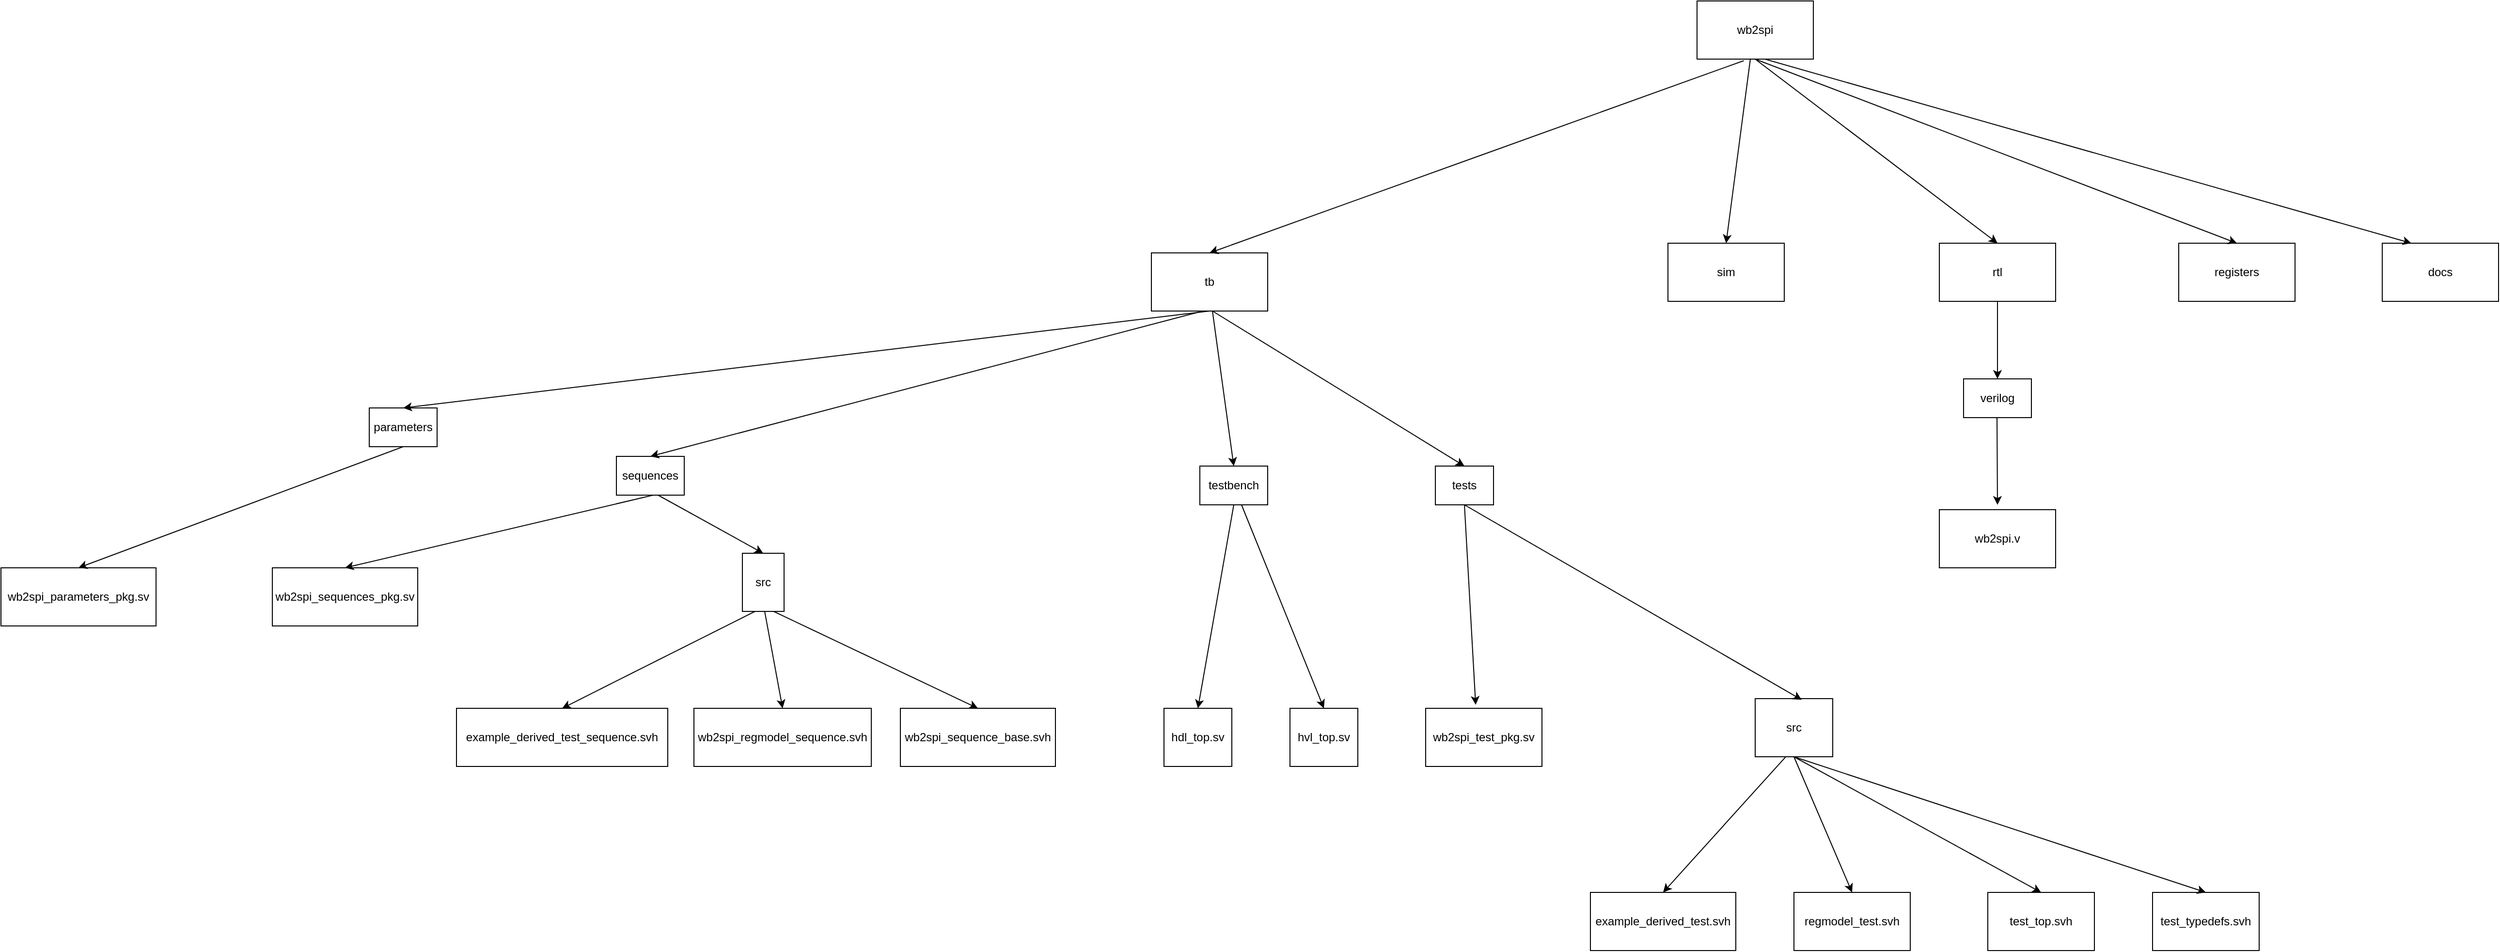 <mxfile version="14.1.2" type="github">
  <diagram id="NrW_GsyR382BeeEDKsCB" name="第 1 页">
    <mxGraphModel dx="2692" dy="1749" grid="1" gridSize="10" guides="1" tooltips="1" connect="1" arrows="1" fold="1" page="1" pageScale="1" pageWidth="827" pageHeight="1169" math="0" shadow="0">
      <root>
        <mxCell id="0" />
        <mxCell id="1" parent="0" />
        <mxCell id="yj3TOyIEOkWwaIAgIjnc-1" value="wb2spi" style="rounded=0;whiteSpace=wrap;html=1;" vertex="1" parent="1">
          <mxGeometry x="330" y="-10" width="120" height="60" as="geometry" />
        </mxCell>
        <mxCell id="yj3TOyIEOkWwaIAgIjnc-2" value="sim" style="rounded=0;whiteSpace=wrap;html=1;" vertex="1" parent="1">
          <mxGeometry x="300" y="240" width="120" height="60" as="geometry" />
        </mxCell>
        <mxCell id="yj3TOyIEOkWwaIAgIjnc-3" value="rtl" style="rounded=0;whiteSpace=wrap;html=1;" vertex="1" parent="1">
          <mxGeometry x="580" y="240" width="120" height="60" as="geometry" />
        </mxCell>
        <mxCell id="yj3TOyIEOkWwaIAgIjnc-4" value="registers" style="rounded=0;whiteSpace=wrap;html=1;" vertex="1" parent="1">
          <mxGeometry x="827" y="240" width="120" height="60" as="geometry" />
        </mxCell>
        <mxCell id="yj3TOyIEOkWwaIAgIjnc-5" value="docs" style="rounded=0;whiteSpace=wrap;html=1;" vertex="1" parent="1">
          <mxGeometry x="1037" y="240" width="120" height="60" as="geometry" />
        </mxCell>
        <mxCell id="yj3TOyIEOkWwaIAgIjnc-7" value="tb" style="rounded=0;whiteSpace=wrap;html=1;" vertex="1" parent="1">
          <mxGeometry x="-233" y="250" width="120" height="60" as="geometry" />
        </mxCell>
        <mxCell id="yj3TOyIEOkWwaIAgIjnc-8" value="parameters" style="rounded=0;whiteSpace=wrap;html=1;" vertex="1" parent="1">
          <mxGeometry x="-1040" y="410" width="70" height="40" as="geometry" />
        </mxCell>
        <mxCell id="yj3TOyIEOkWwaIAgIjnc-9" value="sequences" style="rounded=0;whiteSpace=wrap;html=1;" vertex="1" parent="1">
          <mxGeometry x="-785" y="460" width="70" height="40" as="geometry" />
        </mxCell>
        <mxCell id="yj3TOyIEOkWwaIAgIjnc-10" value="testbench" style="rounded=0;whiteSpace=wrap;html=1;" vertex="1" parent="1">
          <mxGeometry x="-183" y="470" width="70" height="40" as="geometry" />
        </mxCell>
        <mxCell id="yj3TOyIEOkWwaIAgIjnc-13" value="tests" style="rounded=0;whiteSpace=wrap;html=1;" vertex="1" parent="1">
          <mxGeometry x="60" y="470" width="60" height="40" as="geometry" />
        </mxCell>
        <mxCell id="yj3TOyIEOkWwaIAgIjnc-14" value="verilog" style="rounded=0;whiteSpace=wrap;html=1;" vertex="1" parent="1">
          <mxGeometry x="605" y="380" width="70" height="40" as="geometry" />
        </mxCell>
        <mxCell id="yj3TOyIEOkWwaIAgIjnc-15" value="wb2spi.v" style="rounded=0;whiteSpace=wrap;html=1;" vertex="1" parent="1">
          <mxGeometry x="580" y="515" width="120" height="60" as="geometry" />
        </mxCell>
        <mxCell id="yj3TOyIEOkWwaIAgIjnc-16" value="wb2spi_parameters_pkg.sv" style="rounded=0;whiteSpace=wrap;html=1;" vertex="1" parent="1">
          <mxGeometry x="-1420" y="575" width="160" height="60" as="geometry" />
        </mxCell>
        <mxCell id="yj3TOyIEOkWwaIAgIjnc-17" value="wb2spi_sequences_pkg.sv" style="rounded=0;whiteSpace=wrap;html=1;" vertex="1" parent="1">
          <mxGeometry x="-1140" y="575" width="150" height="60" as="geometry" />
        </mxCell>
        <mxCell id="yj3TOyIEOkWwaIAgIjnc-18" value="src" style="rounded=0;whiteSpace=wrap;html=1;" vertex="1" parent="1">
          <mxGeometry x="-655" y="560" width="43" height="60" as="geometry" />
        </mxCell>
        <mxCell id="yj3TOyIEOkWwaIAgIjnc-19" value="example_derived_test_sequence.svh" style="rounded=0;whiteSpace=wrap;html=1;" vertex="1" parent="1">
          <mxGeometry x="-950" y="720" width="218" height="60" as="geometry" />
        </mxCell>
        <mxCell id="yj3TOyIEOkWwaIAgIjnc-20" value="wb2spi_regmodel_sequence.svh" style="rounded=0;whiteSpace=wrap;html=1;" vertex="1" parent="1">
          <mxGeometry x="-705" y="720" width="183" height="60" as="geometry" />
        </mxCell>
        <mxCell id="yj3TOyIEOkWwaIAgIjnc-21" value="wb2spi_sequence_base.svh" style="rounded=0;whiteSpace=wrap;html=1;" vertex="1" parent="1">
          <mxGeometry x="-492" y="720" width="160" height="60" as="geometry" />
        </mxCell>
        <mxCell id="yj3TOyIEOkWwaIAgIjnc-22" value="" style="endArrow=classic;html=1;" edge="1" parent="1">
          <mxGeometry width="50" height="50" relative="1" as="geometry">
            <mxPoint x="-890" y="680" as="sourcePoint" />
            <mxPoint x="-890" y="680" as="targetPoint" />
          </mxGeometry>
        </mxCell>
        <mxCell id="yj3TOyIEOkWwaIAgIjnc-23" value="" style="endArrow=classic;html=1;entryX=0.5;entryY=0;entryDx=0;entryDy=0;exitX=0.5;exitY=1;exitDx=0;exitDy=0;" edge="1" parent="1" source="yj3TOyIEOkWwaIAgIjnc-8" target="yj3TOyIEOkWwaIAgIjnc-16">
          <mxGeometry width="50" height="50" relative="1" as="geometry">
            <mxPoint x="-1000" y="470" as="sourcePoint" />
            <mxPoint x="-950" y="420" as="targetPoint" />
          </mxGeometry>
        </mxCell>
        <mxCell id="yj3TOyIEOkWwaIAgIjnc-24" value="" style="endArrow=classic;html=1;entryX=0.5;entryY=0;entryDx=0;entryDy=0;" edge="1" parent="1" target="yj3TOyIEOkWwaIAgIjnc-17">
          <mxGeometry width="50" height="50" relative="1" as="geometry">
            <mxPoint x="-747" y="500" as="sourcePoint" />
            <mxPoint x="-767" y="560" as="targetPoint" />
          </mxGeometry>
        </mxCell>
        <mxCell id="yj3TOyIEOkWwaIAgIjnc-25" value="" style="endArrow=classic;html=1;entryX=0.5;entryY=0;entryDx=0;entryDy=0;" edge="1" parent="1" target="yj3TOyIEOkWwaIAgIjnc-18">
          <mxGeometry width="50" height="50" relative="1" as="geometry">
            <mxPoint x="-742" y="500" as="sourcePoint" />
            <mxPoint x="-722" y="560" as="targetPoint" />
          </mxGeometry>
        </mxCell>
        <mxCell id="yj3TOyIEOkWwaIAgIjnc-26" value="" style="endArrow=classic;html=1;entryX=0.5;entryY=0;entryDx=0;entryDy=0;" edge="1" parent="1" target="yj3TOyIEOkWwaIAgIjnc-19">
          <mxGeometry width="50" height="50" relative="1" as="geometry">
            <mxPoint x="-642" y="620" as="sourcePoint" />
            <mxPoint x="-672" y="670" as="targetPoint" />
          </mxGeometry>
        </mxCell>
        <mxCell id="yj3TOyIEOkWwaIAgIjnc-27" value="" style="endArrow=classic;html=1;entryX=0.5;entryY=0;entryDx=0;entryDy=0;" edge="1" parent="1" target="yj3TOyIEOkWwaIAgIjnc-20">
          <mxGeometry width="50" height="50" relative="1" as="geometry">
            <mxPoint x="-632" y="620" as="sourcePoint" />
            <mxPoint x="-781" y="720" as="targetPoint" />
          </mxGeometry>
        </mxCell>
        <mxCell id="yj3TOyIEOkWwaIAgIjnc-28" value="" style="endArrow=classic;html=1;entryX=0.5;entryY=0;entryDx=0;entryDy=0;exitX=0.75;exitY=1;exitDx=0;exitDy=0;" edge="1" parent="1" source="yj3TOyIEOkWwaIAgIjnc-18" target="yj3TOyIEOkWwaIAgIjnc-21">
          <mxGeometry width="50" height="50" relative="1" as="geometry">
            <mxPoint x="-373" y="580" as="sourcePoint" />
            <mxPoint x="-522" y="680" as="targetPoint" />
          </mxGeometry>
        </mxCell>
        <mxCell id="yj3TOyIEOkWwaIAgIjnc-29" value="" style="endArrow=classic;html=1;entryX=0.5;entryY=0;entryDx=0;entryDy=0;exitX=0.5;exitY=1;exitDx=0;exitDy=0;" edge="1" parent="1" source="yj3TOyIEOkWwaIAgIjnc-7" target="yj3TOyIEOkWwaIAgIjnc-8">
          <mxGeometry width="50" height="50" relative="1" as="geometry">
            <mxPoint x="-400" y="310" as="sourcePoint" />
            <mxPoint x="-520" y="350" as="targetPoint" />
          </mxGeometry>
        </mxCell>
        <mxCell id="yj3TOyIEOkWwaIAgIjnc-30" value="" style="endArrow=classic;html=1;entryX=0.5;entryY=0;entryDx=0;entryDy=0;" edge="1" parent="1" target="yj3TOyIEOkWwaIAgIjnc-9">
          <mxGeometry width="50" height="50" relative="1" as="geometry">
            <mxPoint x="-180" y="310" as="sourcePoint" />
            <mxPoint x="-270" y="350" as="targetPoint" />
          </mxGeometry>
        </mxCell>
        <mxCell id="yj3TOyIEOkWwaIAgIjnc-31" value="" style="endArrow=classic;html=1;entryX=0.5;entryY=0;entryDx=0;entryDy=0;" edge="1" parent="1" target="yj3TOyIEOkWwaIAgIjnc-10">
          <mxGeometry width="50" height="50" relative="1" as="geometry">
            <mxPoint x="-170" y="310" as="sourcePoint" />
            <mxPoint x="-340" y="420" as="targetPoint" />
          </mxGeometry>
        </mxCell>
        <mxCell id="yj3TOyIEOkWwaIAgIjnc-32" value="" style="endArrow=classic;html=1;entryX=0.5;entryY=0;entryDx=0;entryDy=0;" edge="1" parent="1" target="yj3TOyIEOkWwaIAgIjnc-13">
          <mxGeometry width="50" height="50" relative="1" as="geometry">
            <mxPoint x="-170" y="310" as="sourcePoint" />
            <mxPoint x="-205" y="400" as="targetPoint" />
          </mxGeometry>
        </mxCell>
        <mxCell id="yj3TOyIEOkWwaIAgIjnc-33" value="" style="endArrow=classic;html=1;entryX=0.5;entryY=0;entryDx=0;entryDy=0;" edge="1" parent="1" target="yj3TOyIEOkWwaIAgIjnc-14">
          <mxGeometry width="50" height="50" relative="1" as="geometry">
            <mxPoint x="640" y="300" as="sourcePoint" />
            <mxPoint x="630" y="400" as="targetPoint" />
          </mxGeometry>
        </mxCell>
        <mxCell id="yj3TOyIEOkWwaIAgIjnc-34" value="" style="endArrow=classic;html=1;" edge="1" parent="1">
          <mxGeometry width="50" height="50" relative="1" as="geometry">
            <mxPoint x="639.5" y="420" as="sourcePoint" />
            <mxPoint x="640" y="510" as="targetPoint" />
          </mxGeometry>
        </mxCell>
        <mxCell id="yj3TOyIEOkWwaIAgIjnc-35" value="" style="endArrow=classic;html=1;entryX=0.5;entryY=0;entryDx=0;entryDy=0;exitX=0.402;exitY=1.027;exitDx=0;exitDy=0;exitPerimeter=0;" edge="1" parent="1" source="yj3TOyIEOkWwaIAgIjnc-1" target="yj3TOyIEOkWwaIAgIjnc-7">
          <mxGeometry width="50" height="50" relative="1" as="geometry">
            <mxPoint x="160" y="70" as="sourcePoint" />
            <mxPoint x="210" y="20" as="targetPoint" />
          </mxGeometry>
        </mxCell>
        <mxCell id="yj3TOyIEOkWwaIAgIjnc-36" value="" style="endArrow=classic;html=1;entryX=0.5;entryY=0;entryDx=0;entryDy=0;" edge="1" parent="1" target="yj3TOyIEOkWwaIAgIjnc-2">
          <mxGeometry width="50" height="50" relative="1" as="geometry">
            <mxPoint x="385" y="50" as="sourcePoint" />
            <mxPoint x="375" y="170" as="targetPoint" />
          </mxGeometry>
        </mxCell>
        <mxCell id="yj3TOyIEOkWwaIAgIjnc-37" value="" style="endArrow=classic;html=1;entryX=0.5;entryY=0;entryDx=0;entryDy=0;exitX=0.5;exitY=1;exitDx=0;exitDy=0;" edge="1" parent="1" source="yj3TOyIEOkWwaIAgIjnc-1" target="yj3TOyIEOkWwaIAgIjnc-3">
          <mxGeometry width="50" height="50" relative="1" as="geometry">
            <mxPoint x="395" y="60" as="sourcePoint" />
            <mxPoint x="100" y="260" as="targetPoint" />
          </mxGeometry>
        </mxCell>
        <mxCell id="yj3TOyIEOkWwaIAgIjnc-38" value="" style="endArrow=classic;html=1;entryX=0.5;entryY=0;entryDx=0;entryDy=0;" edge="1" parent="1" target="yj3TOyIEOkWwaIAgIjnc-4">
          <mxGeometry width="50" height="50" relative="1" as="geometry">
            <mxPoint x="390" y="50" as="sourcePoint" />
            <mxPoint x="350" y="260" as="targetPoint" />
          </mxGeometry>
        </mxCell>
        <mxCell id="yj3TOyIEOkWwaIAgIjnc-39" value="" style="endArrow=classic;html=1;entryX=0.25;entryY=0;entryDx=0;entryDy=0;" edge="1" parent="1" target="yj3TOyIEOkWwaIAgIjnc-5">
          <mxGeometry width="50" height="50" relative="1" as="geometry">
            <mxPoint x="400" y="50" as="sourcePoint" />
            <mxPoint x="360" y="270" as="targetPoint" />
          </mxGeometry>
        </mxCell>
        <mxCell id="yj3TOyIEOkWwaIAgIjnc-40" value="hdl_top.sv" style="rounded=0;whiteSpace=wrap;html=1;" vertex="1" parent="1">
          <mxGeometry x="-220" y="720" width="70" height="60" as="geometry" />
        </mxCell>
        <mxCell id="yj3TOyIEOkWwaIAgIjnc-41" value="hvl_top.sv" style="rounded=0;whiteSpace=wrap;html=1;" vertex="1" parent="1">
          <mxGeometry x="-90" y="720" width="70" height="60" as="geometry" />
        </mxCell>
        <mxCell id="yj3TOyIEOkWwaIAgIjnc-42" value="" style="endArrow=classic;html=1;entryX=0.5;entryY=0;entryDx=0;entryDy=0;exitX=0.5;exitY=1;exitDx=0;exitDy=0;" edge="1" parent="1" source="yj3TOyIEOkWwaIAgIjnc-10" target="yj3TOyIEOkWwaIAgIjnc-40">
          <mxGeometry width="50" height="50" relative="1" as="geometry">
            <mxPoint x="-170" y="620" as="sourcePoint" />
            <mxPoint x="-120" y="570" as="targetPoint" />
          </mxGeometry>
        </mxCell>
        <mxCell id="yj3TOyIEOkWwaIAgIjnc-43" value="" style="endArrow=classic;html=1;entryX=0.5;entryY=0;entryDx=0;entryDy=0;" edge="1" parent="1" target="yj3TOyIEOkWwaIAgIjnc-41">
          <mxGeometry width="50" height="50" relative="1" as="geometry">
            <mxPoint x="-140" y="510" as="sourcePoint" />
            <mxPoint x="-100" y="630" as="targetPoint" />
          </mxGeometry>
        </mxCell>
        <mxCell id="yj3TOyIEOkWwaIAgIjnc-44" value="wb2spi_test_pkg.sv" style="rounded=0;whiteSpace=wrap;html=1;" vertex="1" parent="1">
          <mxGeometry x="50" y="720" width="120" height="60" as="geometry" />
        </mxCell>
        <mxCell id="yj3TOyIEOkWwaIAgIjnc-45" value="" style="endArrow=classic;html=1;entryX=0.43;entryY=-0.06;entryDx=0;entryDy=0;entryPerimeter=0;" edge="1" parent="1" target="yj3TOyIEOkWwaIAgIjnc-44">
          <mxGeometry width="50" height="50" relative="1" as="geometry">
            <mxPoint x="90" y="510" as="sourcePoint" />
            <mxPoint x="110" y="590" as="targetPoint" />
          </mxGeometry>
        </mxCell>
        <mxCell id="yj3TOyIEOkWwaIAgIjnc-46" value="src" style="rounded=0;whiteSpace=wrap;html=1;" vertex="1" parent="1">
          <mxGeometry x="390" y="710" width="80" height="60" as="geometry" />
        </mxCell>
        <mxCell id="yj3TOyIEOkWwaIAgIjnc-47" value="" style="endArrow=classic;html=1;entryX=0.6;entryY=0.02;entryDx=0;entryDy=0;entryPerimeter=0;exitX=0.5;exitY=1;exitDx=0;exitDy=0;" edge="1" parent="1" source="yj3TOyIEOkWwaIAgIjnc-13" target="yj3TOyIEOkWwaIAgIjnc-46">
          <mxGeometry width="50" height="50" relative="1" as="geometry">
            <mxPoint x="220" y="560" as="sourcePoint" />
            <mxPoint x="270" y="510" as="targetPoint" />
          </mxGeometry>
        </mxCell>
        <mxCell id="yj3TOyIEOkWwaIAgIjnc-48" value="example_derived_test.svh" style="rounded=0;whiteSpace=wrap;html=1;" vertex="1" parent="1">
          <mxGeometry x="220" y="910" width="150" height="60" as="geometry" />
        </mxCell>
        <mxCell id="yj3TOyIEOkWwaIAgIjnc-49" value="regmodel_test.svh" style="rounded=0;whiteSpace=wrap;html=1;" vertex="1" parent="1">
          <mxGeometry x="430" y="910" width="120" height="60" as="geometry" />
        </mxCell>
        <mxCell id="yj3TOyIEOkWwaIAgIjnc-50" value="test_top.svh" style="rounded=0;whiteSpace=wrap;html=1;" vertex="1" parent="1">
          <mxGeometry x="630" y="910" width="110" height="60" as="geometry" />
        </mxCell>
        <mxCell id="yj3TOyIEOkWwaIAgIjnc-51" value="test_typedefs.svh" style="rounded=0;whiteSpace=wrap;html=1;" vertex="1" parent="1">
          <mxGeometry x="800" y="910" width="110" height="60" as="geometry" />
        </mxCell>
        <mxCell id="yj3TOyIEOkWwaIAgIjnc-52" value="" style="endArrow=classic;html=1;entryX=0.5;entryY=0;entryDx=0;entryDy=0;exitX=0.39;exitY=1.007;exitDx=0;exitDy=0;exitPerimeter=0;" edge="1" parent="1" source="yj3TOyIEOkWwaIAgIjnc-46" target="yj3TOyIEOkWwaIAgIjnc-48">
          <mxGeometry width="50" height="50" relative="1" as="geometry">
            <mxPoint x="60" y="870" as="sourcePoint" />
            <mxPoint x="110" y="820" as="targetPoint" />
          </mxGeometry>
        </mxCell>
        <mxCell id="yj3TOyIEOkWwaIAgIjnc-53" value="" style="endArrow=classic;html=1;entryX=0.5;entryY=0;entryDx=0;entryDy=0;exitX=0.5;exitY=1;exitDx=0;exitDy=0;" edge="1" parent="1" source="yj3TOyIEOkWwaIAgIjnc-46" target="yj3TOyIEOkWwaIAgIjnc-49">
          <mxGeometry width="50" height="50" relative="1" as="geometry">
            <mxPoint x="440" y="780" as="sourcePoint" />
            <mxPoint x="490" y="730" as="targetPoint" />
          </mxGeometry>
        </mxCell>
        <mxCell id="yj3TOyIEOkWwaIAgIjnc-54" value="" style="endArrow=classic;html=1;entryX=0.5;entryY=0;entryDx=0;entryDy=0;exitX=0.5;exitY=1;exitDx=0;exitDy=0;" edge="1" parent="1" source="yj3TOyIEOkWwaIAgIjnc-46" target="yj3TOyIEOkWwaIAgIjnc-50">
          <mxGeometry width="50" height="50" relative="1" as="geometry">
            <mxPoint x="440" y="780" as="sourcePoint" />
            <mxPoint x="490" y="730" as="targetPoint" />
          </mxGeometry>
        </mxCell>
        <mxCell id="yj3TOyIEOkWwaIAgIjnc-55" value="" style="endArrow=classic;html=1;entryX=0.5;entryY=0;entryDx=0;entryDy=0;exitX=0.5;exitY=1;exitDx=0;exitDy=0;" edge="1" parent="1" source="yj3TOyIEOkWwaIAgIjnc-46" target="yj3TOyIEOkWwaIAgIjnc-51">
          <mxGeometry width="50" height="50" relative="1" as="geometry">
            <mxPoint x="310" y="780" as="sourcePoint" />
            <mxPoint x="490" y="760" as="targetPoint" />
          </mxGeometry>
        </mxCell>
      </root>
    </mxGraphModel>
  </diagram>
</mxfile>
